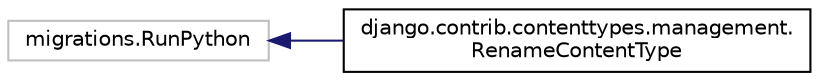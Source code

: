 digraph "Graphical Class Hierarchy"
{
 // LATEX_PDF_SIZE
  edge [fontname="Helvetica",fontsize="10",labelfontname="Helvetica",labelfontsize="10"];
  node [fontname="Helvetica",fontsize="10",shape=record];
  rankdir="LR";
  Node3268 [label="migrations.RunPython",height=0.2,width=0.4,color="grey75", fillcolor="white", style="filled",tooltip=" "];
  Node3268 -> Node0 [dir="back",color="midnightblue",fontsize="10",style="solid",fontname="Helvetica"];
  Node0 [label="django.contrib.contenttypes.management.\lRenameContentType",height=0.2,width=0.4,color="black", fillcolor="white", style="filled",URL="$classdjango_1_1contrib_1_1contenttypes_1_1management_1_1_rename_content_type.html",tooltip=" "];
}
